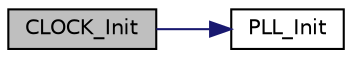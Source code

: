 digraph "CLOCK_Init"
{
 // LATEX_PDF_SIZE
  edge [fontname="Helvetica",fontsize="10",labelfontname="Helvetica",labelfontsize="10"];
  node [fontname="Helvetica",fontsize="10",shape=record];
  rankdir="LR";
  Node1 [label="CLOCK_Init",height=0.2,width=0.4,color="black", fillcolor="grey75", style="filled", fontcolor="black",tooltip="Initialize system clock (PLL)"];
  Node1 -> Node2 [color="midnightblue",fontsize="10",style="solid",fontname="Helvetica"];
  Node2 [label="PLL_Init",height=0.2,width=0.4,color="black", fillcolor="white", style="filled",URL="$_p_l_l_8c.html#a9b5c08b1f356bdb16a63306e11e2fdb6",tooltip=" "];
}
